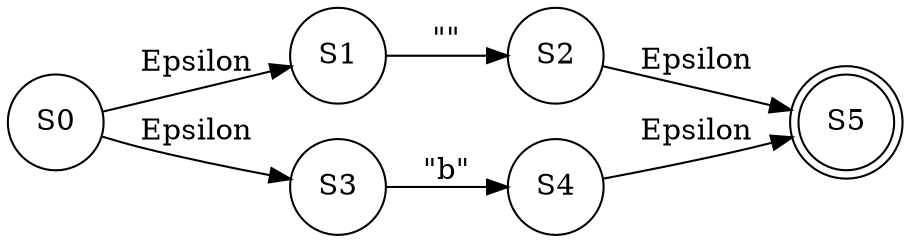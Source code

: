 digraph G{ 
rankdir=LR;
 node[shape="circle"];S0-> S1[label="Epsilon"];
S0-> S3[label="Epsilon"];
S1-> S2[label="\"
\""];
S2-> S5[label="Epsilon"];
S3-> S4[label="\"b\""];
S4-> S5[label="Epsilon"];
S5[shape="doublecircle"]

}